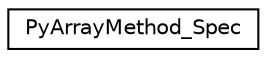 digraph "Graphical Class Hierarchy"
{
 // LATEX_PDF_SIZE
  edge [fontname="Helvetica",fontsize="10",labelfontname="Helvetica",labelfontsize="10"];
  node [fontname="Helvetica",fontsize="10",shape=record];
  rankdir="LR";
  Node0 [label="PyArrayMethod_Spec",height=0.2,width=0.4,color="black", fillcolor="white", style="filled",URL="$structPyArrayMethod__Spec.html",tooltip=" "];
}
